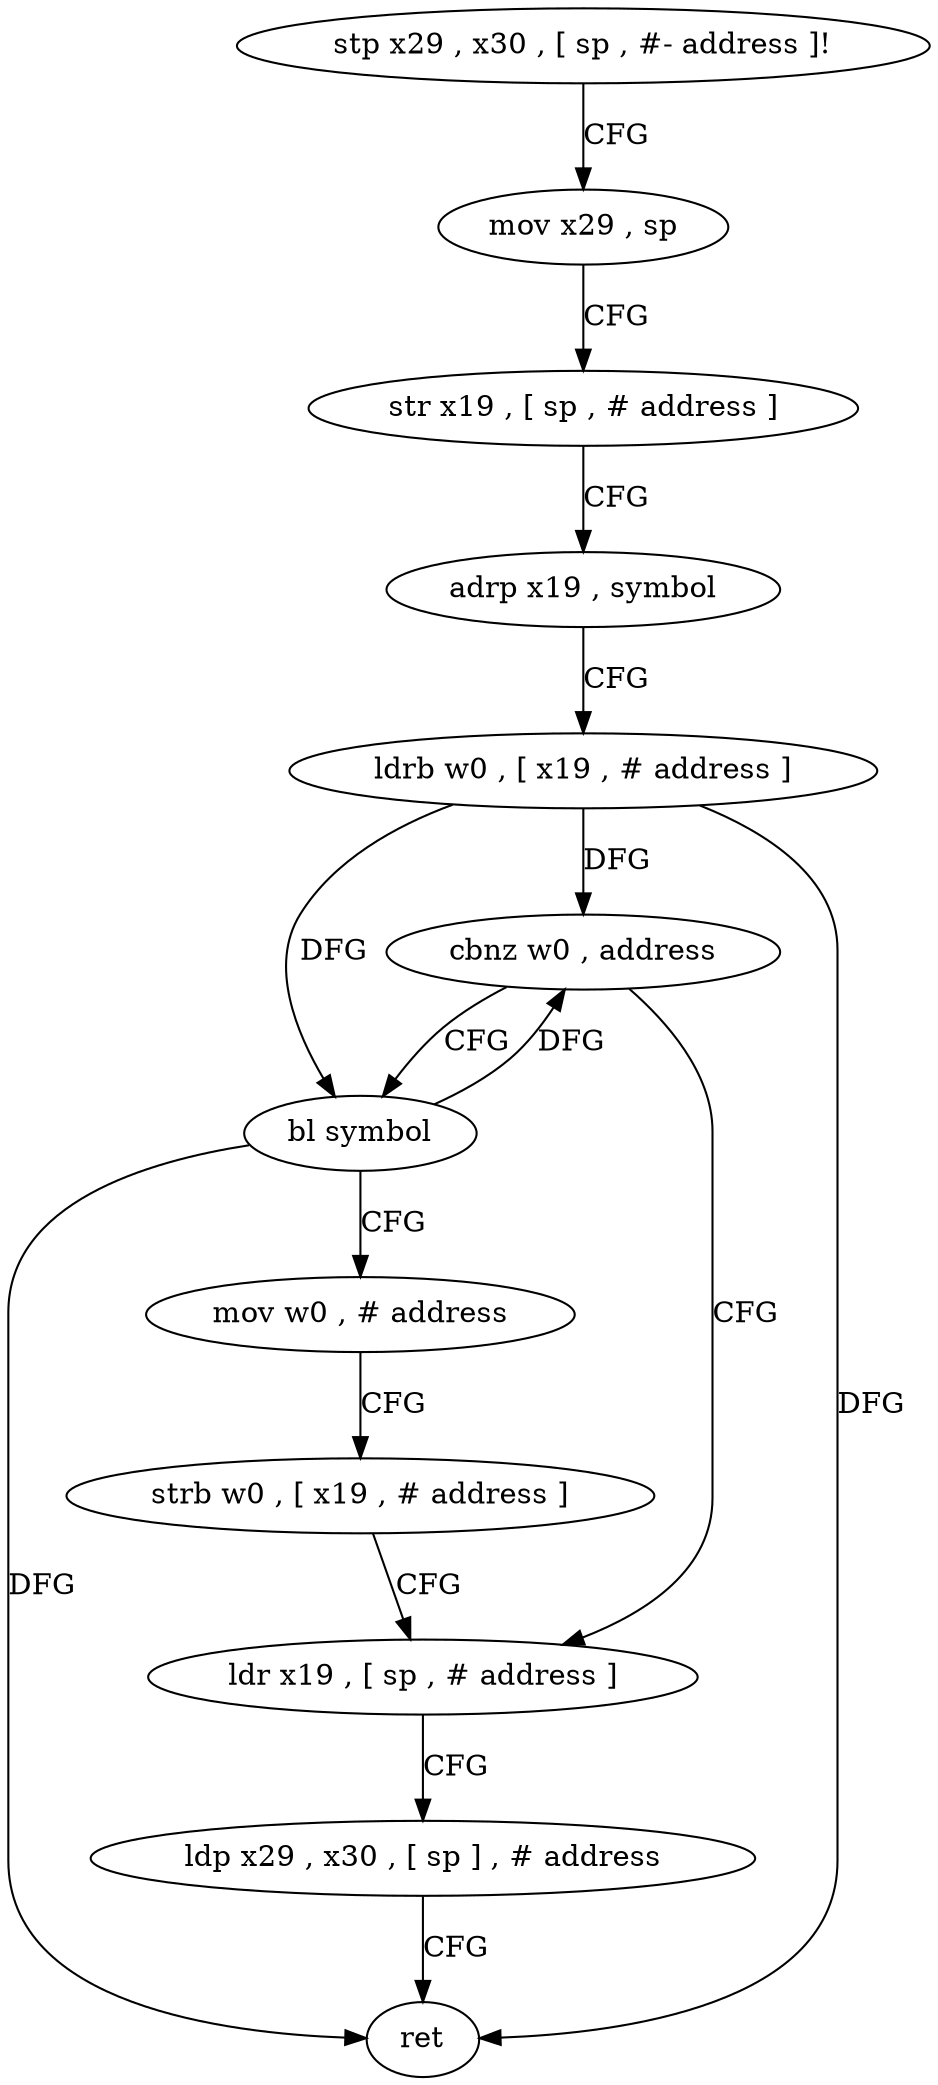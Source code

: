 digraph "func" {
"4199608" [label = "stp x29 , x30 , [ sp , #- address ]!" ]
"4199612" [label = "mov x29 , sp" ]
"4199616" [label = "str x19 , [ sp , # address ]" ]
"4199620" [label = "adrp x19 , symbol" ]
"4199624" [label = "ldrb w0 , [ x19 , # address ]" ]
"4199628" [label = "cbnz w0 , address" ]
"4199644" [label = "ldr x19 , [ sp , # address ]" ]
"4199632" [label = "bl symbol" ]
"4199648" [label = "ldp x29 , x30 , [ sp ] , # address" ]
"4199652" [label = "ret" ]
"4199636" [label = "mov w0 , # address" ]
"4199640" [label = "strb w0 , [ x19 , # address ]" ]
"4199608" -> "4199612" [ label = "CFG" ]
"4199612" -> "4199616" [ label = "CFG" ]
"4199616" -> "4199620" [ label = "CFG" ]
"4199620" -> "4199624" [ label = "CFG" ]
"4199624" -> "4199628" [ label = "DFG" ]
"4199624" -> "4199652" [ label = "DFG" ]
"4199624" -> "4199632" [ label = "DFG" ]
"4199628" -> "4199644" [ label = "CFG" ]
"4199628" -> "4199632" [ label = "CFG" ]
"4199644" -> "4199648" [ label = "CFG" ]
"4199632" -> "4199636" [ label = "CFG" ]
"4199632" -> "4199628" [ label = "DFG" ]
"4199632" -> "4199652" [ label = "DFG" ]
"4199648" -> "4199652" [ label = "CFG" ]
"4199636" -> "4199640" [ label = "CFG" ]
"4199640" -> "4199644" [ label = "CFG" ]
}
